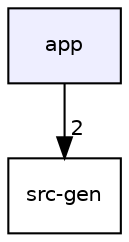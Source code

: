 digraph "/home/gui/SETR/Trab3/app" {
  compound=true
  node [ fontsize="10", fontname="Helvetica"];
  edge [ labelfontsize="10", labelfontname="Helvetica"];
  dir_d422163b96683743ed3963d4aac17747 [shape=box, label="app", style="filled", fillcolor="#eeeeff", pencolor="black", URL="dir_d422163b96683743ed3963d4aac17747.html"];
  dir_e6a870eb2e98227d7e06896f3f119908 [shape=box label="src-gen" URL="dir_e6a870eb2e98227d7e06896f3f119908.html"];
  dir_d422163b96683743ed3963d4aac17747->dir_e6a870eb2e98227d7e06896f3f119908 [headlabel="2", labeldistance=1.5 headhref="dir_000000_000001.html"];
}

